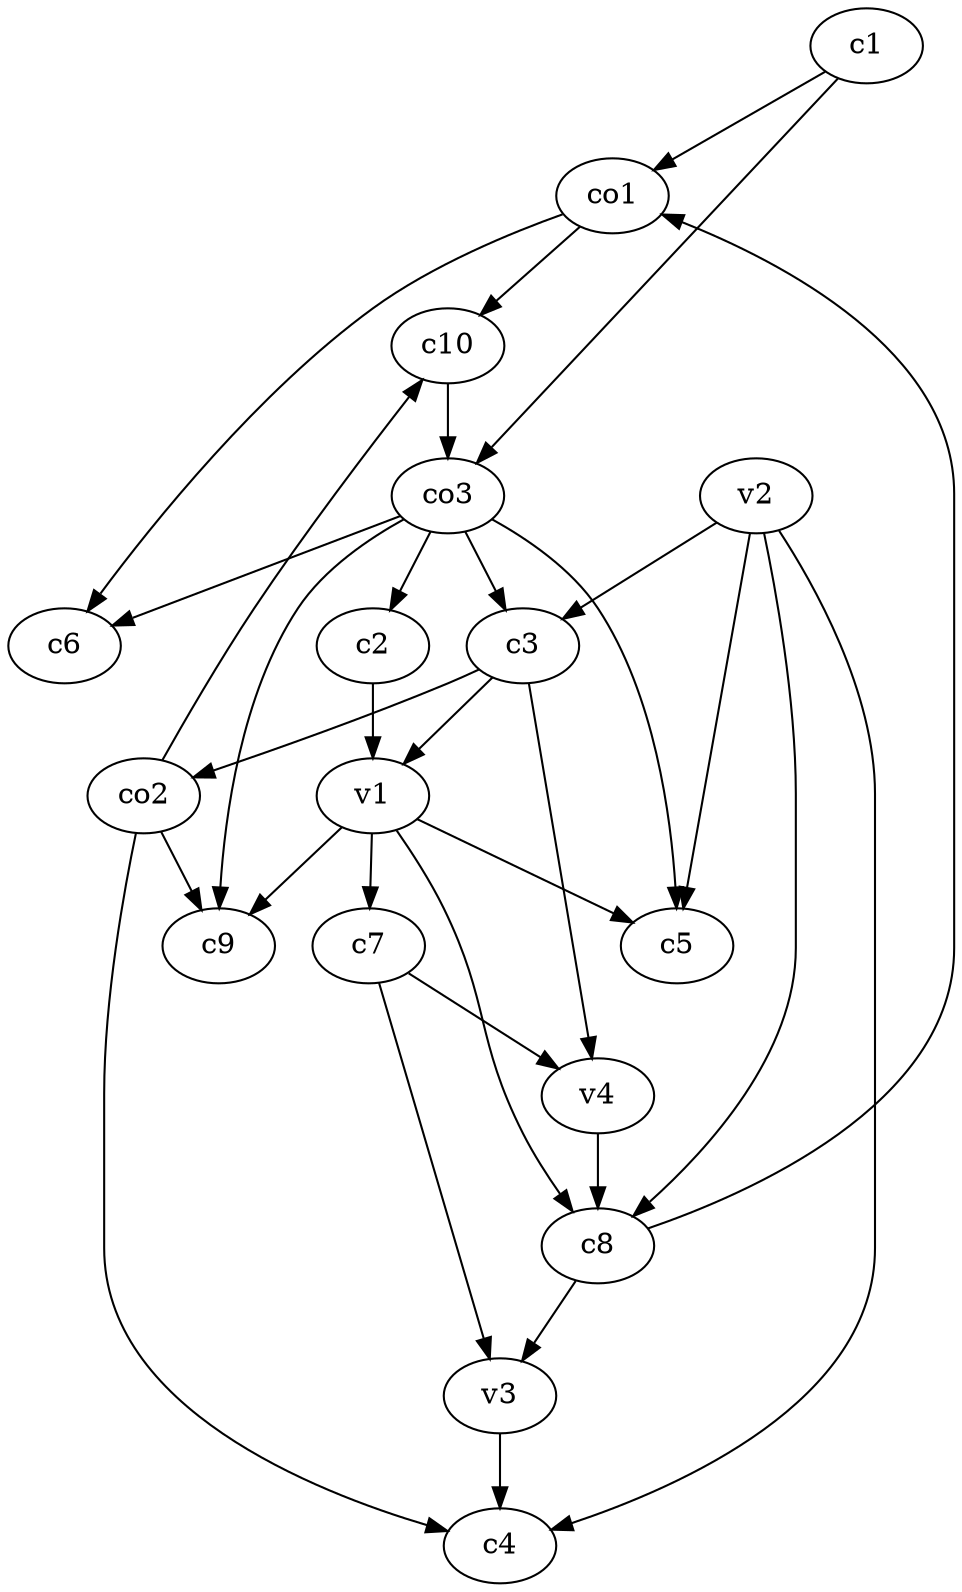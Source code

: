 strict digraph  {
c1;
c2;
c3;
c4;
c5;
c6;
c7;
c8;
c9;
c10;
v1;
v2;
v3;
v4;
co1;
co2;
co3;
c1 -> co1  [weight=1];
c1 -> co3  [weight=1];
c2 -> v1  [weight=1];
c3 -> co2  [weight=1];
c3 -> v4  [weight=1];
c3 -> v1  [weight=1];
c7 -> v4  [weight=1];
c7 -> v3  [weight=1];
c8 -> co1  [weight=1];
c8 -> v3  [weight=1];
c10 -> co3  [weight=1];
v1 -> c8  [weight=1];
v1 -> c7  [weight=1];
v1 -> c5  [weight=1];
v1 -> c9  [weight=1];
v2 -> c4  [weight=1];
v2 -> c3  [weight=1];
v2 -> c8  [weight=1];
v2 -> c5  [weight=1];
v3 -> c4  [weight=1];
v4 -> c8  [weight=1];
co1 -> c6  [weight=1];
co1 -> c10  [weight=1];
co2 -> c9  [weight=1];
co2 -> c10  [weight=1];
co2 -> c4  [weight=1];
co3 -> c9  [weight=1];
co3 -> c2  [weight=1];
co3 -> c5  [weight=1];
co3 -> c3  [weight=1];
co3 -> c6  [weight=1];
}
